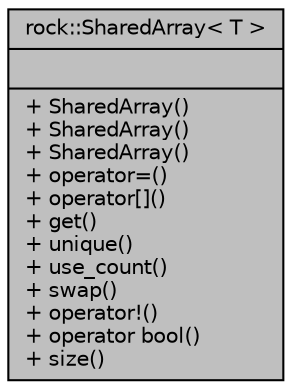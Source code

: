 digraph "rock::SharedArray&lt; T &gt;"
{
 // LATEX_PDF_SIZE
  edge [fontname="Helvetica",fontsize="10",labelfontname="Helvetica",labelfontsize="10"];
  node [fontname="Helvetica",fontsize="10",shape=record];
  Node1 [label="{rock::SharedArray\< T \>\n||+ SharedArray()\l+ SharedArray()\l+ SharedArray()\l+ operator=()\l+ operator[]()\l+ get()\l+ unique()\l+ use_count()\l+ swap()\l+ operator!()\l+ operator bool()\l+ size()\l}",height=0.2,width=0.4,color="black", fillcolor="grey75", style="filled", fontcolor="black",tooltip=" "];
}
